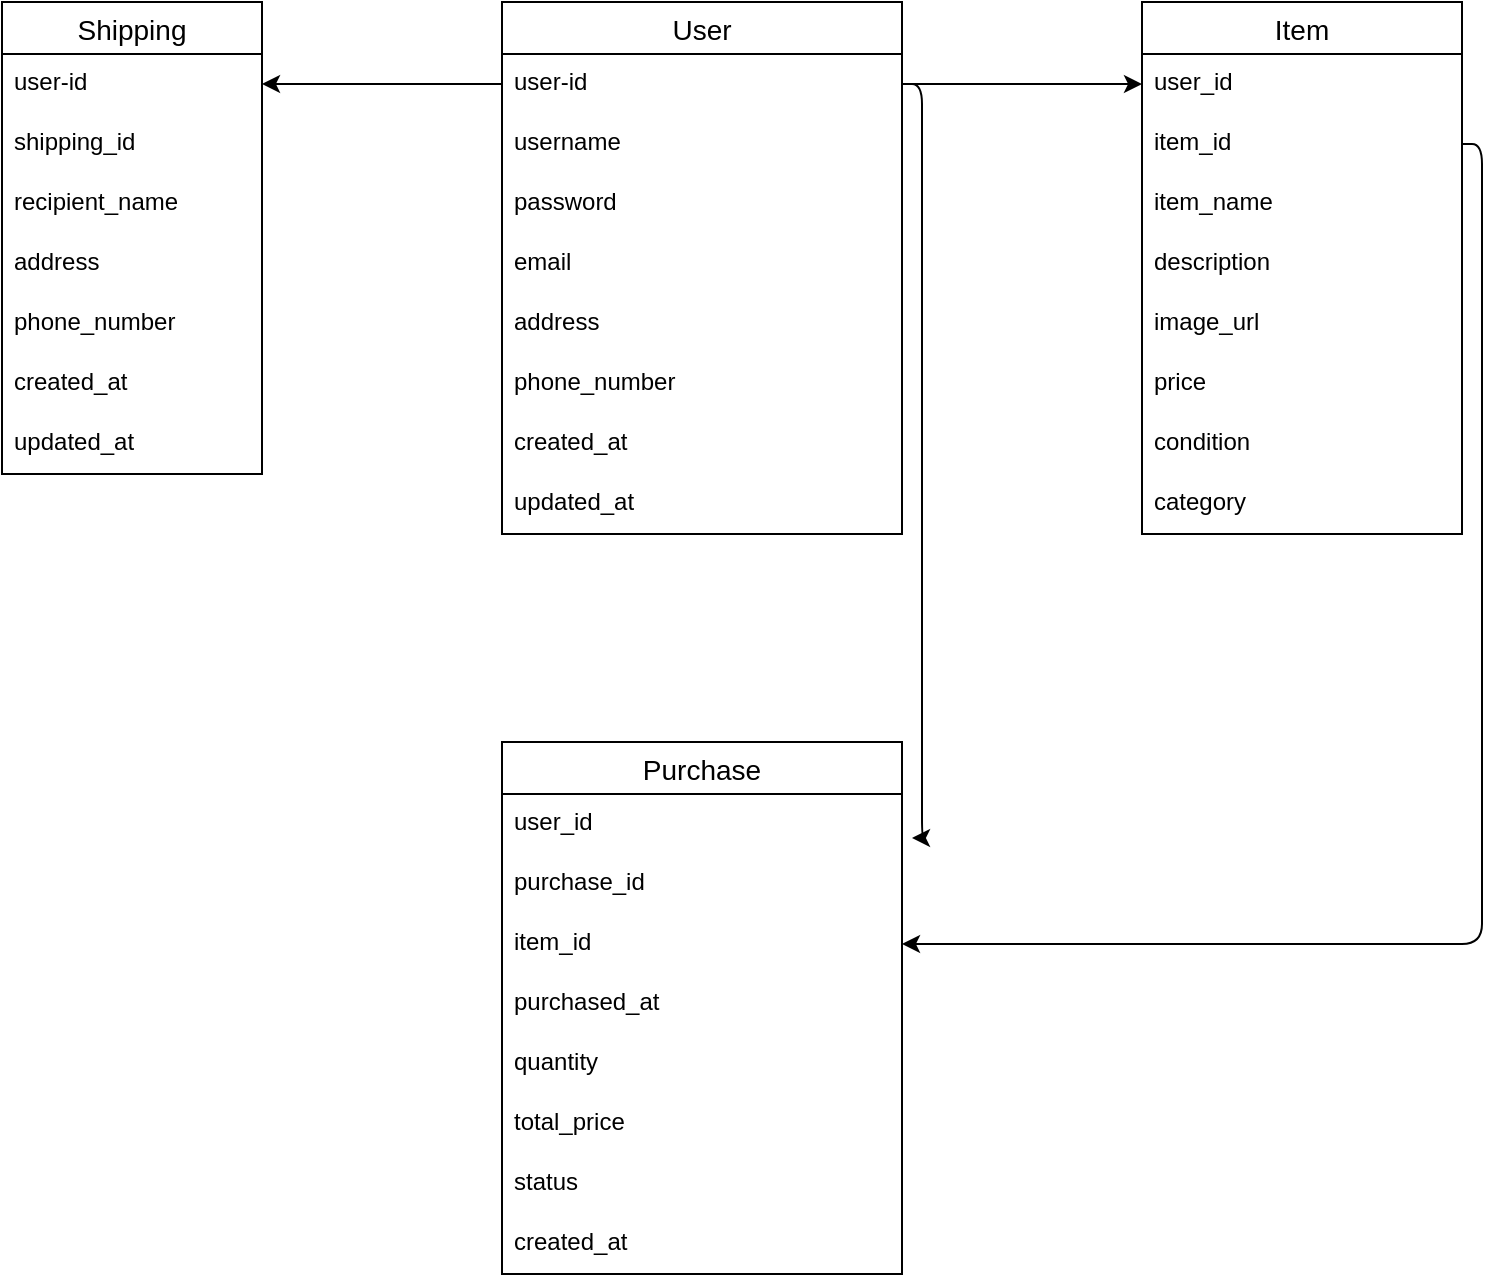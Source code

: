 <mxfile>
    <diagram id="B0oMO_NZ64Rv55CcRUbg" name="ページ1">
        <mxGraphModel dx="1124" dy="792" grid="1" gridSize="10" guides="1" tooltips="1" connect="1" arrows="1" fold="1" page="1" pageScale="1" pageWidth="827" pageHeight="1169" math="0" shadow="0">
            <root>
                <mxCell id="0"/>
                <mxCell id="1" parent="0"/>
                <mxCell id="2" value="User" style="swimlane;fontStyle=0;childLayout=stackLayout;horizontal=1;startSize=26;horizontalStack=0;resizeParent=1;resizeParentMax=0;resizeLast=0;collapsible=1;marginBottom=0;align=center;fontSize=14;" parent="1" vertex="1">
                    <mxGeometry x="280" y="120" width="200" height="266" as="geometry"/>
                </mxCell>
                <mxCell id="3" value="user-id" style="text;strokeColor=none;fillColor=none;spacingLeft=4;spacingRight=4;overflow=hidden;rotatable=0;points=[[0,0.5],[1,0.5]];portConstraint=eastwest;fontSize=12;" parent="2" vertex="1">
                    <mxGeometry y="26" width="200" height="30" as="geometry"/>
                </mxCell>
                <mxCell id="4" value="username" style="text;strokeColor=none;fillColor=none;spacingLeft=4;spacingRight=4;overflow=hidden;rotatable=0;points=[[0,0.5],[1,0.5]];portConstraint=eastwest;fontSize=12;" parent="2" vertex="1">
                    <mxGeometry y="56" width="200" height="30" as="geometry"/>
                </mxCell>
                <mxCell id="5" value="password" style="text;strokeColor=none;fillColor=none;spacingLeft=4;spacingRight=4;overflow=hidden;rotatable=0;points=[[0,0.5],[1,0.5]];portConstraint=eastwest;fontSize=12;" parent="2" vertex="1">
                    <mxGeometry y="86" width="200" height="30" as="geometry"/>
                </mxCell>
                <mxCell id="12" value="email" style="text;strokeColor=none;fillColor=none;spacingLeft=4;spacingRight=4;overflow=hidden;rotatable=0;points=[[0,0.5],[1,0.5]];portConstraint=eastwest;fontSize=12;" parent="2" vertex="1">
                    <mxGeometry y="116" width="200" height="30" as="geometry"/>
                </mxCell>
                <mxCell id="11" value="address" style="text;strokeColor=none;fillColor=none;spacingLeft=4;spacingRight=4;overflow=hidden;rotatable=0;points=[[0,0.5],[1,0.5]];portConstraint=eastwest;fontSize=12;" parent="2" vertex="1">
                    <mxGeometry y="146" width="200" height="30" as="geometry"/>
                </mxCell>
                <mxCell id="27" value="phone_number" style="text;strokeColor=none;fillColor=none;spacingLeft=4;spacingRight=4;overflow=hidden;rotatable=0;points=[[0,0.5],[1,0.5]];portConstraint=eastwest;fontSize=12;" vertex="1" parent="2">
                    <mxGeometry y="176" width="200" height="30" as="geometry"/>
                </mxCell>
                <mxCell id="29" value="created_at" style="text;strokeColor=none;fillColor=none;spacingLeft=4;spacingRight=4;overflow=hidden;rotatable=0;points=[[0,0.5],[1,0.5]];portConstraint=eastwest;fontSize=12;" vertex="1" parent="2">
                    <mxGeometry y="206" width="200" height="30" as="geometry"/>
                </mxCell>
                <mxCell id="28" value="updated_at" style="text;strokeColor=none;fillColor=none;spacingLeft=4;spacingRight=4;overflow=hidden;rotatable=0;points=[[0,0.5],[1,0.5]];portConstraint=eastwest;fontSize=12;" vertex="1" parent="2">
                    <mxGeometry y="236" width="200" height="30" as="geometry"/>
                </mxCell>
                <mxCell id="13" value="Item" style="swimlane;fontStyle=0;childLayout=stackLayout;horizontal=1;startSize=26;horizontalStack=0;resizeParent=1;resizeParentMax=0;resizeLast=0;collapsible=1;marginBottom=0;align=center;fontSize=14;" vertex="1" parent="1">
                    <mxGeometry x="600" y="120" width="160" height="266" as="geometry"/>
                </mxCell>
                <mxCell id="15" value="user_id" style="text;strokeColor=none;fillColor=none;spacingLeft=4;spacingRight=4;overflow=hidden;rotatable=0;points=[[0,0.5],[1,0.5]];portConstraint=eastwest;fontSize=12;" vertex="1" parent="13">
                    <mxGeometry y="26" width="160" height="30" as="geometry"/>
                </mxCell>
                <mxCell id="14" value="item_id" style="text;strokeColor=none;fillColor=none;spacingLeft=4;spacingRight=4;overflow=hidden;rotatable=0;points=[[0,0.5],[1,0.5]];portConstraint=eastwest;fontSize=12;" vertex="1" parent="13">
                    <mxGeometry y="56" width="160" height="30" as="geometry"/>
                </mxCell>
                <mxCell id="16" value="item_name" style="text;strokeColor=none;fillColor=none;spacingLeft=4;spacingRight=4;overflow=hidden;rotatable=0;points=[[0,0.5],[1,0.5]];portConstraint=eastwest;fontSize=12;" vertex="1" parent="13">
                    <mxGeometry y="86" width="160" height="30" as="geometry"/>
                </mxCell>
                <mxCell id="17" value="description" style="text;strokeColor=none;fillColor=none;spacingLeft=4;spacingRight=4;overflow=hidden;rotatable=0;points=[[0,0.5],[1,0.5]];portConstraint=eastwest;fontSize=12;" vertex="1" parent="13">
                    <mxGeometry y="116" width="160" height="30" as="geometry"/>
                </mxCell>
                <mxCell id="18" value="image_url" style="text;strokeColor=none;fillColor=none;spacingLeft=4;spacingRight=4;overflow=hidden;rotatable=0;points=[[0,0.5],[1,0.5]];portConstraint=eastwest;fontSize=12;" vertex="1" parent="13">
                    <mxGeometry y="146" width="160" height="30" as="geometry"/>
                </mxCell>
                <mxCell id="30" value="price" style="text;strokeColor=none;fillColor=none;spacingLeft=4;spacingRight=4;overflow=hidden;rotatable=0;points=[[0,0.5],[1,0.5]];portConstraint=eastwest;fontSize=12;" vertex="1" parent="13">
                    <mxGeometry y="176" width="160" height="30" as="geometry"/>
                </mxCell>
                <mxCell id="32" value="condition" style="text;strokeColor=none;fillColor=none;spacingLeft=4;spacingRight=4;overflow=hidden;rotatable=0;points=[[0,0.5],[1,0.5]];portConstraint=eastwest;fontSize=12;" vertex="1" parent="13">
                    <mxGeometry y="206" width="160" height="30" as="geometry"/>
                </mxCell>
                <mxCell id="31" value="category" style="text;strokeColor=none;fillColor=none;spacingLeft=4;spacingRight=4;overflow=hidden;rotatable=0;points=[[0,0.5],[1,0.5]];portConstraint=eastwest;fontSize=12;" vertex="1" parent="13">
                    <mxGeometry y="236" width="160" height="30" as="geometry"/>
                </mxCell>
                <mxCell id="21" value="Purchase" style="swimlane;fontStyle=0;childLayout=stackLayout;horizontal=1;startSize=26;horizontalStack=0;resizeParent=1;resizeParentMax=0;resizeLast=0;collapsible=1;marginBottom=0;align=center;fontSize=14;" vertex="1" parent="1">
                    <mxGeometry x="280" y="490" width="200" height="266" as="geometry"/>
                </mxCell>
                <mxCell id="23" value="user_id" style="text;strokeColor=none;fillColor=none;spacingLeft=4;spacingRight=4;overflow=hidden;rotatable=0;points=[[0,0.5],[1,0.5]];portConstraint=eastwest;fontSize=12;" vertex="1" parent="21">
                    <mxGeometry y="26" width="200" height="30" as="geometry"/>
                </mxCell>
                <mxCell id="22" value="purchase_id" style="text;strokeColor=none;fillColor=none;spacingLeft=4;spacingRight=4;overflow=hidden;rotatable=0;points=[[0,0.5],[1,0.5]];portConstraint=eastwest;fontSize=12;" vertex="1" parent="21">
                    <mxGeometry y="56" width="200" height="30" as="geometry"/>
                </mxCell>
                <mxCell id="24" value="item_id" style="text;strokeColor=none;fillColor=none;spacingLeft=4;spacingRight=4;overflow=hidden;rotatable=0;points=[[0,0.5],[1,0.5]];portConstraint=eastwest;fontSize=12;" vertex="1" parent="21">
                    <mxGeometry y="86" width="200" height="30" as="geometry"/>
                </mxCell>
                <mxCell id="26" value="purchased_at" style="text;strokeColor=none;fillColor=none;spacingLeft=4;spacingRight=4;overflow=hidden;rotatable=0;points=[[0,0.5],[1,0.5]];portConstraint=eastwest;fontSize=12;" vertex="1" parent="21">
                    <mxGeometry y="116" width="200" height="30" as="geometry"/>
                </mxCell>
                <mxCell id="38" value="quantity" style="text;strokeColor=none;fillColor=none;spacingLeft=4;spacingRight=4;overflow=hidden;rotatable=0;points=[[0,0.5],[1,0.5]];portConstraint=eastwest;fontSize=12;" vertex="1" parent="21">
                    <mxGeometry y="146" width="200" height="30" as="geometry"/>
                </mxCell>
                <mxCell id="39" value="total_price" style="text;strokeColor=none;fillColor=none;spacingLeft=4;spacingRight=4;overflow=hidden;rotatable=0;points=[[0,0.5],[1,0.5]];portConstraint=eastwest;fontSize=12;" vertex="1" parent="21">
                    <mxGeometry y="176" width="200" height="30" as="geometry"/>
                </mxCell>
                <mxCell id="40" value="status" style="text;strokeColor=none;fillColor=none;spacingLeft=4;spacingRight=4;overflow=hidden;rotatable=0;points=[[0,0.5],[1,0.5]];portConstraint=eastwest;fontSize=12;" vertex="1" parent="21">
                    <mxGeometry y="206" width="200" height="30" as="geometry"/>
                </mxCell>
                <mxCell id="41" value="created_at" style="text;strokeColor=none;fillColor=none;spacingLeft=4;spacingRight=4;overflow=hidden;rotatable=0;points=[[0,0.5],[1,0.5]];portConstraint=eastwest;fontSize=12;" vertex="1" parent="21">
                    <mxGeometry y="236" width="200" height="30" as="geometry"/>
                </mxCell>
                <mxCell id="33" value="Shipping" style="swimlane;fontStyle=0;childLayout=stackLayout;horizontal=1;startSize=26;horizontalStack=0;resizeParent=1;resizeParentMax=0;resizeLast=0;collapsible=1;marginBottom=0;align=center;fontSize=14;" vertex="1" parent="1">
                    <mxGeometry x="30" y="120" width="130" height="236" as="geometry"/>
                </mxCell>
                <mxCell id="35" value="user-id" style="text;strokeColor=none;fillColor=none;spacingLeft=4;spacingRight=4;overflow=hidden;rotatable=0;points=[[0,0.5],[1,0.5]];portConstraint=eastwest;fontSize=12;" vertex="1" parent="33">
                    <mxGeometry y="26" width="130" height="30" as="geometry"/>
                </mxCell>
                <mxCell id="34" value="shipping_id" style="text;strokeColor=none;fillColor=none;spacingLeft=4;spacingRight=4;overflow=hidden;rotatable=0;points=[[0,0.5],[1,0.5]];portConstraint=eastwest;fontSize=12;" vertex="1" parent="33">
                    <mxGeometry y="56" width="130" height="30" as="geometry"/>
                </mxCell>
                <mxCell id="36" value="recipient_name" style="text;strokeColor=none;fillColor=none;spacingLeft=4;spacingRight=4;overflow=hidden;rotatable=0;points=[[0,0.5],[1,0.5]];portConstraint=eastwest;fontSize=12;" vertex="1" parent="33">
                    <mxGeometry y="86" width="130" height="30" as="geometry"/>
                </mxCell>
                <mxCell id="37" value="address" style="text;strokeColor=none;fillColor=none;spacingLeft=4;spacingRight=4;overflow=hidden;rotatable=0;points=[[0,0.5],[1,0.5]];portConstraint=eastwest;fontSize=12;" vertex="1" parent="33">
                    <mxGeometry y="116" width="130" height="30" as="geometry"/>
                </mxCell>
                <mxCell id="42" value="phone_number" style="text;strokeColor=none;fillColor=none;spacingLeft=4;spacingRight=4;overflow=hidden;rotatable=0;points=[[0,0.5],[1,0.5]];portConstraint=eastwest;fontSize=12;" vertex="1" parent="33">
                    <mxGeometry y="146" width="130" height="30" as="geometry"/>
                </mxCell>
                <mxCell id="43" value="created_at" style="text;strokeColor=none;fillColor=none;spacingLeft=4;spacingRight=4;overflow=hidden;rotatable=0;points=[[0,0.5],[1,0.5]];portConstraint=eastwest;fontSize=12;" vertex="1" parent="33">
                    <mxGeometry y="176" width="130" height="30" as="geometry"/>
                </mxCell>
                <mxCell id="44" value="updated_at" style="text;strokeColor=none;fillColor=none;spacingLeft=4;spacingRight=4;overflow=hidden;rotatable=0;points=[[0,0.5],[1,0.5]];portConstraint=eastwest;fontSize=12;" vertex="1" parent="33">
                    <mxGeometry y="206" width="130" height="30" as="geometry"/>
                </mxCell>
                <mxCell id="54" style="edgeStyle=orthogonalEdgeStyle;html=1;exitX=1;exitY=0.5;exitDx=0;exitDy=0;entryX=0;entryY=0.5;entryDx=0;entryDy=0;" edge="1" parent="1" source="3" target="15">
                    <mxGeometry relative="1" as="geometry"/>
                </mxCell>
                <mxCell id="55" style="edgeStyle=orthogonalEdgeStyle;html=1;exitX=0;exitY=0.5;exitDx=0;exitDy=0;entryX=1;entryY=0.5;entryDx=0;entryDy=0;" edge="1" parent="1" source="3" target="35">
                    <mxGeometry relative="1" as="geometry"/>
                </mxCell>
                <mxCell id="56" style="edgeStyle=orthogonalEdgeStyle;html=1;exitX=1;exitY=0.5;exitDx=0;exitDy=0;entryX=1;entryY=0.5;entryDx=0;entryDy=0;" edge="1" parent="1" source="14" target="24">
                    <mxGeometry relative="1" as="geometry"/>
                </mxCell>
                <mxCell id="59" style="edgeStyle=orthogonalEdgeStyle;html=1;exitX=1;exitY=0.5;exitDx=0;exitDy=0;entryX=1.025;entryY=0.733;entryDx=0;entryDy=0;entryPerimeter=0;" edge="1" parent="1" source="3" target="23">
                    <mxGeometry relative="1" as="geometry"/>
                </mxCell>
            </root>
        </mxGraphModel>
    </diagram>
</mxfile>